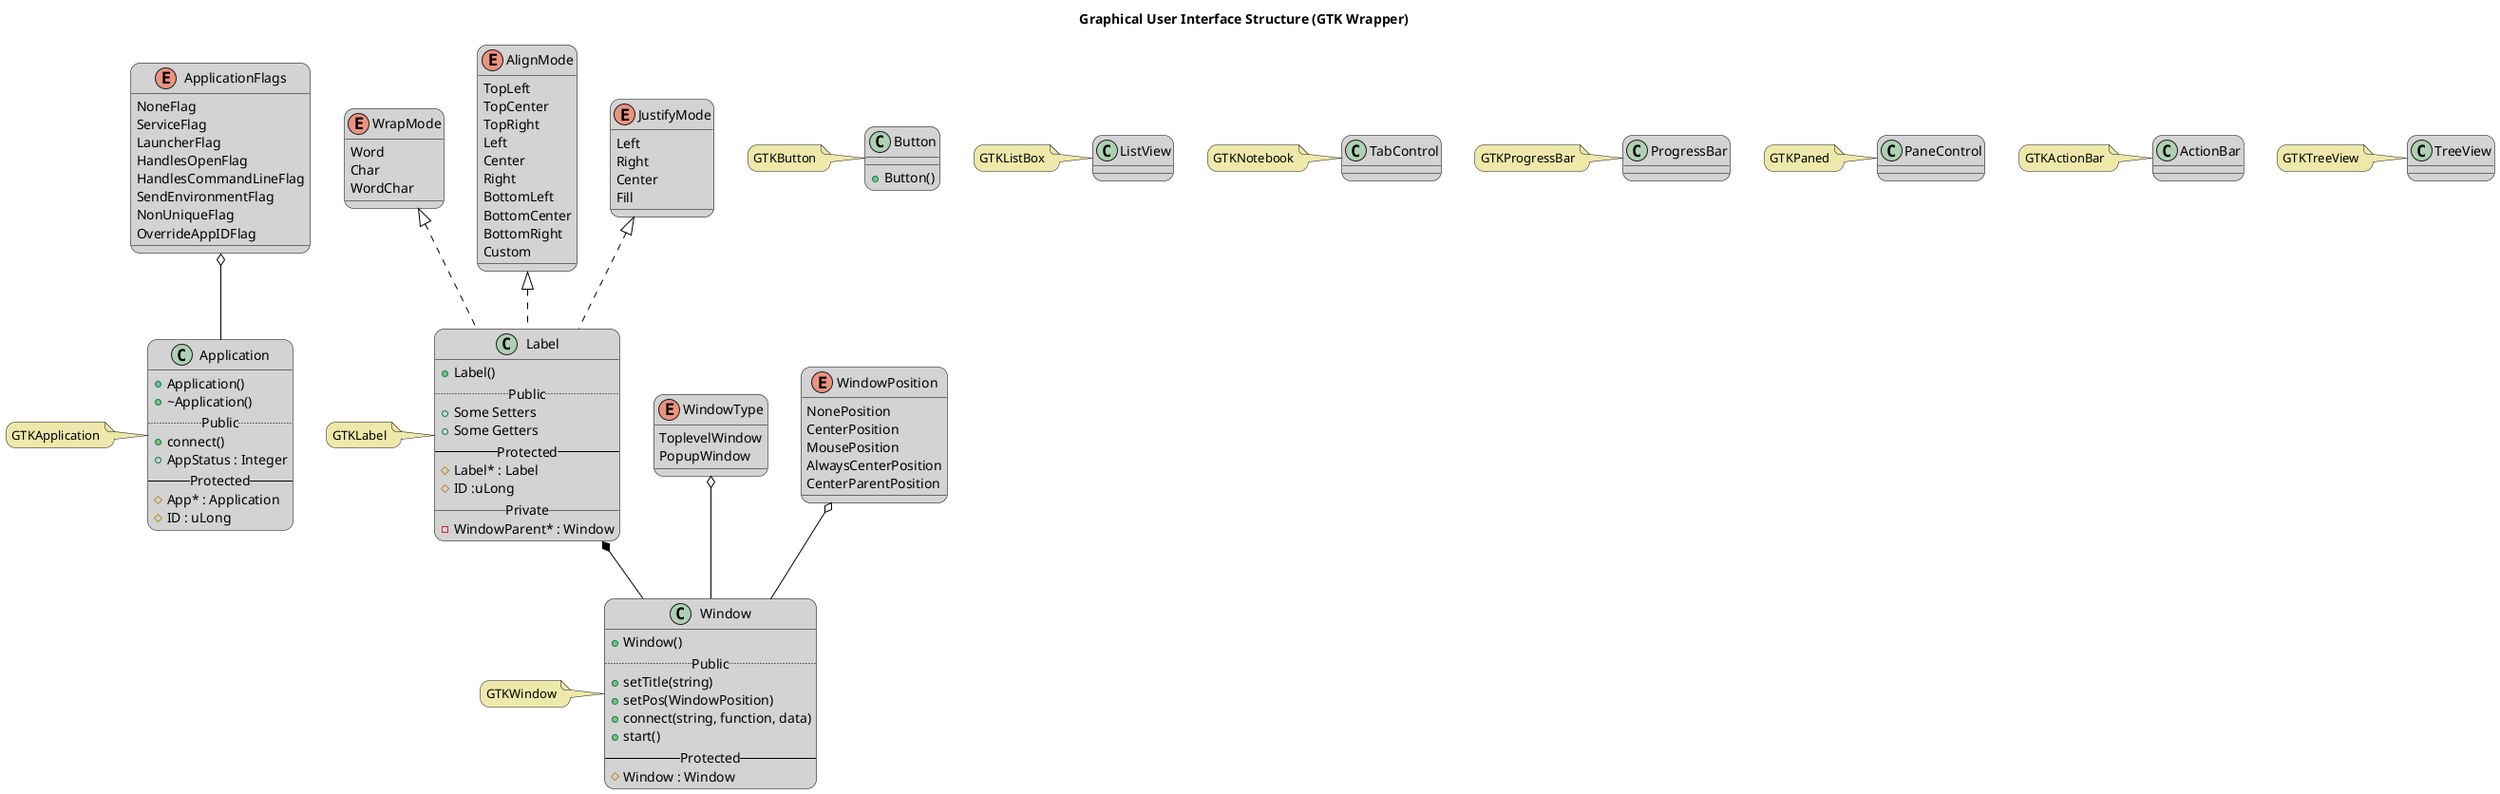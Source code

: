 @startuml
skinparam roundcorner 20
skinparam arrowcolor black
skinparam noteBackgroundColor PaleGoldenRod

skinparam class {
	backgroundColor LightGray
	borderColor Black
}

!definelong exception(name, type = "T")
class name <<(E,firebrick) exception>> #FCC {
	+ name(const type)
	..
	+ {abstract} const type what() const throw()
	--
	- const type
}
!enddefinelong

title Graphical User Interface Structure (GTK Wrapper)


enum ApplicationFlags {
	NoneFlag
	ServiceFlag
	LauncherFlag
	HandlesOpenFlag
	HandlesCommandLineFlag
	SendEnvironmentFlag
	NonUniqueFlag
	OverrideAppIDFlag
}

enum WrapMode {
	Word
	Char
	WordChar
}

enum AlignMode {
	TopLeft
	TopCenter
	TopRight
	Left
	Center
	Right
	BottomLeft
	BottomCenter
	BottomRight
	Custom
}

enum JustifyMode {
	Left
	Right
	Center
	Fill
}

class Application {
	+ Application()
	+ ~Application()
	.. Public ..
	+ connect()
	+ AppStatus : Integer
	-- Protected --
	# App* : Application
	# ID : uLong
}
note left: GTKApplication

class Label {
	+ Label()
	.. Public ..
	+ Some Setters
	+ Some Getters
	-- Protected --
	# Label* : Label
	# ID :uLong
	__ Private __
	- WindowParent* : Window
}
note left: GTKLabel

class Button {
	+ Button()
}
note left: GTKButton

class ListView {

}
note left: GTKListBox

class TabControl {

}
note left: GTKNotebook

class ProgressBar {

}
note left: GTKProgressBar

class PaneControl {

}
note left: GTKPaned

class ActionBar {

}
note left: GTKActionBar

class TreeView {

}
note left: GTKTreeView

enum WindowType {
	ToplevelWindow
	PopupWindow
}
enum WindowPosition {
	NonePosition
	CenterPosition
	MousePosition
	AlwaysCenterPosition
	CenterParentPosition
}

class Window {
	+ Window()
	.. Public ..
	+ setTitle(string)
	+ setPos(WindowPosition)
	+ connect(string, function, data)
	+ start()
	-- Protected --
	# Window : Window
}
note left: GTKWindow

WrapMode <|.. Label
AlignMode <|.. Label
JustifyMode <|.. Label
ApplicationFlags o-- Application
WindowType o-- Window
WindowPosition o-- Window
Label *-- Window

@enduml